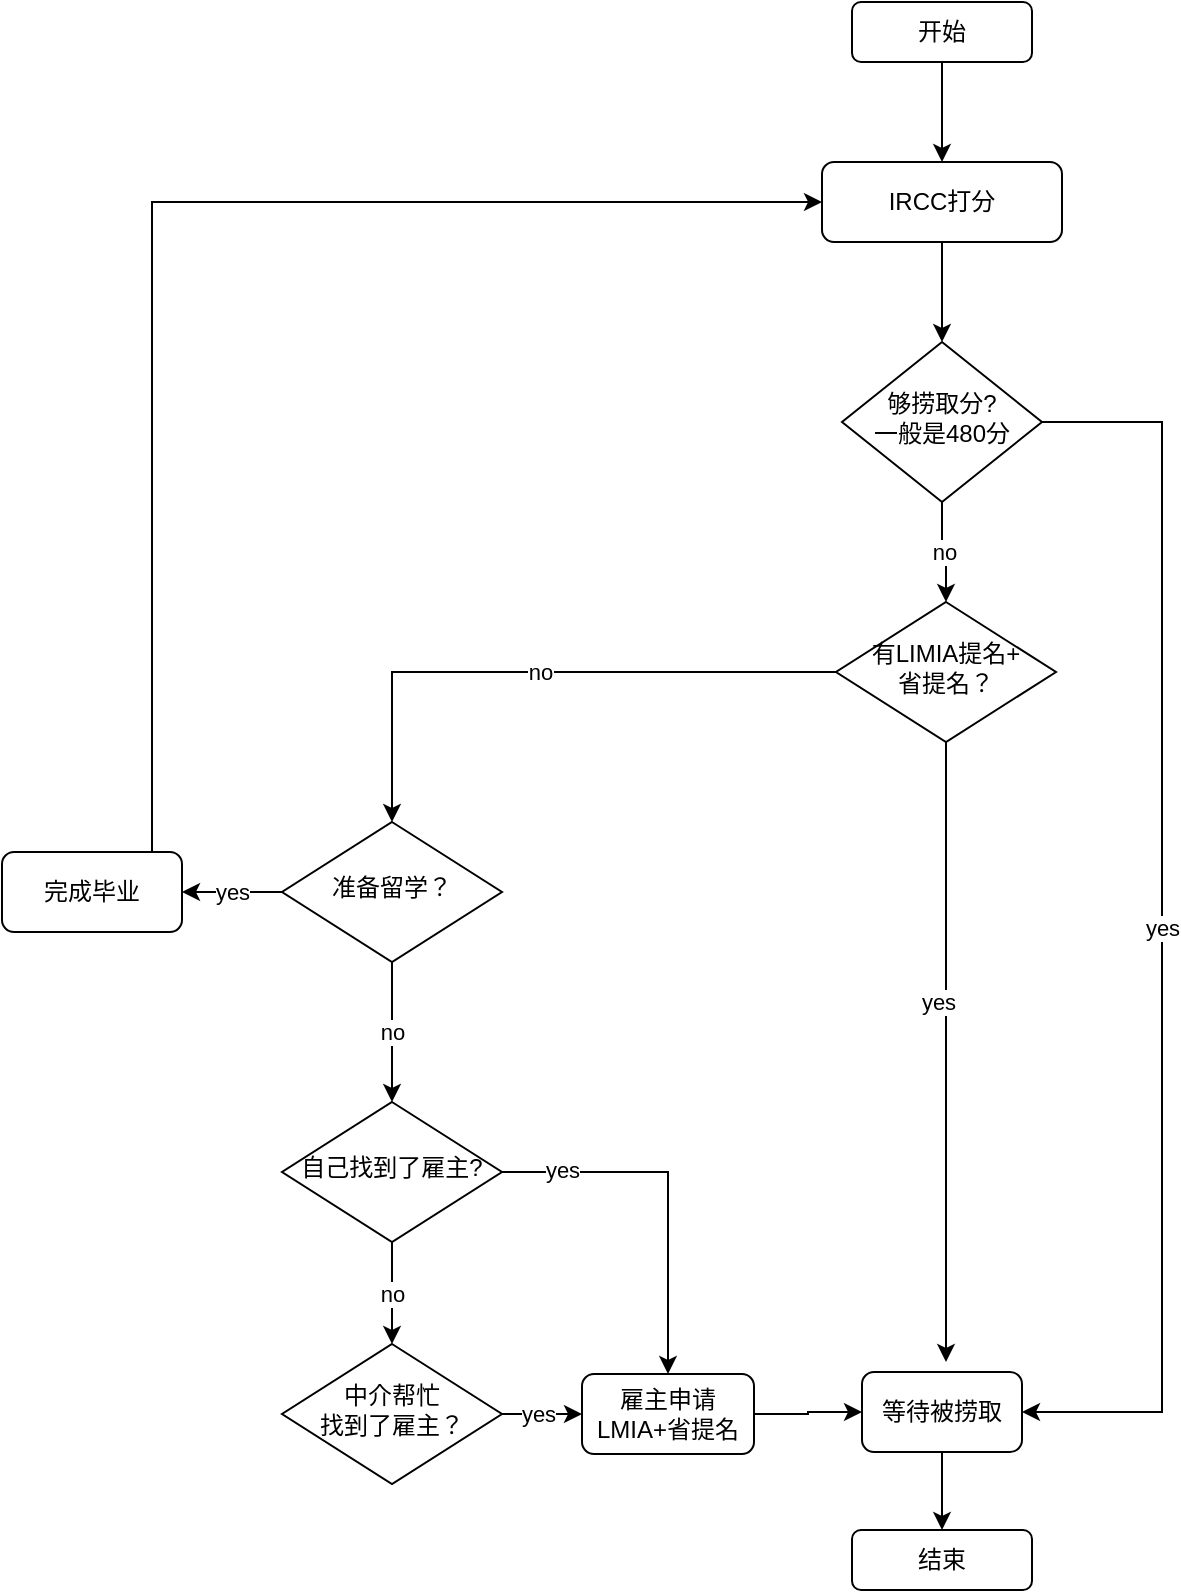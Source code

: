 <mxfile version="21.1.5" type="github">
  <diagram id="C5RBs43oDa-KdzZeNtuy" name="Page-1">
    <mxGraphModel dx="1050" dy="573" grid="1" gridSize="10" guides="1" tooltips="1" connect="1" arrows="1" fold="1" page="1" pageScale="1" pageWidth="827" pageHeight="1169" math="0" shadow="0">
      <root>
        <mxCell id="WIyWlLk6GJQsqaUBKTNV-0" />
        <mxCell id="WIyWlLk6GJQsqaUBKTNV-1" parent="WIyWlLk6GJQsqaUBKTNV-0" />
        <mxCell id="ZRIESNP7DEcbABpMBReL-3" style="edgeStyle=orthogonalEdgeStyle;rounded=0;orthogonalLoop=1;jettySize=auto;html=1;entryX=0.5;entryY=0;entryDx=0;entryDy=0;" edge="1" parent="WIyWlLk6GJQsqaUBKTNV-1" source="WIyWlLk6GJQsqaUBKTNV-3" target="WIyWlLk6GJQsqaUBKTNV-6">
          <mxGeometry relative="1" as="geometry" />
        </mxCell>
        <mxCell id="WIyWlLk6GJQsqaUBKTNV-3" value="IRCC打分" style="rounded=1;whiteSpace=wrap;html=1;fontSize=12;glass=0;strokeWidth=1;shadow=0;" parent="WIyWlLk6GJQsqaUBKTNV-1" vertex="1">
          <mxGeometry x="430" y="110" width="120" height="40" as="geometry" />
        </mxCell>
        <mxCell id="ZRIESNP7DEcbABpMBReL-1" value="yes" style="edgeStyle=orthogonalEdgeStyle;rounded=0;orthogonalLoop=1;jettySize=auto;html=1;entryX=1;entryY=0.5;entryDx=0;entryDy=0;" edge="1" parent="WIyWlLk6GJQsqaUBKTNV-1" source="WIyWlLk6GJQsqaUBKTNV-6" target="WIyWlLk6GJQsqaUBKTNV-7">
          <mxGeometry relative="1" as="geometry">
            <Array as="points">
              <mxPoint x="600" y="240" />
              <mxPoint x="600" y="735" />
            </Array>
          </mxGeometry>
        </mxCell>
        <mxCell id="ZRIESNP7DEcbABpMBReL-2" value="no" style="edgeStyle=orthogonalEdgeStyle;rounded=0;orthogonalLoop=1;jettySize=auto;html=1;entryX=0.5;entryY=0;entryDx=0;entryDy=0;" edge="1" parent="WIyWlLk6GJQsqaUBKTNV-1" source="WIyWlLk6GJQsqaUBKTNV-6" target="WIyWlLk6GJQsqaUBKTNV-10">
          <mxGeometry relative="1" as="geometry" />
        </mxCell>
        <mxCell id="WIyWlLk6GJQsqaUBKTNV-6" value="够捞取分?&lt;br&gt;一般是480分" style="rhombus;whiteSpace=wrap;html=1;shadow=0;fontFamily=Helvetica;fontSize=12;align=center;strokeWidth=1;spacing=6;spacingTop=-4;" parent="WIyWlLk6GJQsqaUBKTNV-1" vertex="1">
          <mxGeometry x="440" y="200" width="100" height="80" as="geometry" />
        </mxCell>
        <mxCell id="ZRIESNP7DEcbABpMBReL-40" style="edgeStyle=orthogonalEdgeStyle;rounded=0;orthogonalLoop=1;jettySize=auto;html=1;" edge="1" parent="WIyWlLk6GJQsqaUBKTNV-1" source="WIyWlLk6GJQsqaUBKTNV-7" target="ZRIESNP7DEcbABpMBReL-39">
          <mxGeometry relative="1" as="geometry" />
        </mxCell>
        <mxCell id="WIyWlLk6GJQsqaUBKTNV-7" value="等待被捞取" style="rounded=1;whiteSpace=wrap;html=1;fontSize=12;glass=0;strokeWidth=1;shadow=0;" parent="WIyWlLk6GJQsqaUBKTNV-1" vertex="1">
          <mxGeometry x="450" y="715" width="80" height="40" as="geometry" />
        </mxCell>
        <mxCell id="ZRIESNP7DEcbABpMBReL-4" value="no" style="edgeStyle=orthogonalEdgeStyle;rounded=0;orthogonalLoop=1;jettySize=auto;html=1;entryX=0.5;entryY=0;entryDx=0;entryDy=0;" edge="1" parent="WIyWlLk6GJQsqaUBKTNV-1" source="WIyWlLk6GJQsqaUBKTNV-10" target="ZRIESNP7DEcbABpMBReL-10">
          <mxGeometry relative="1" as="geometry">
            <mxPoint x="290" y="365" as="targetPoint" />
          </mxGeometry>
        </mxCell>
        <mxCell id="ZRIESNP7DEcbABpMBReL-26" style="edgeStyle=orthogonalEdgeStyle;rounded=0;orthogonalLoop=1;jettySize=auto;html=1;" edge="1" parent="WIyWlLk6GJQsqaUBKTNV-1" source="WIyWlLk6GJQsqaUBKTNV-10">
          <mxGeometry relative="1" as="geometry">
            <mxPoint x="492" y="710" as="targetPoint" />
          </mxGeometry>
        </mxCell>
        <mxCell id="ZRIESNP7DEcbABpMBReL-27" value="yes" style="edgeLabel;html=1;align=center;verticalAlign=middle;resizable=0;points=[];" vertex="1" connectable="0" parent="ZRIESNP7DEcbABpMBReL-26">
          <mxGeometry x="-0.164" y="-4" relative="1" as="geometry">
            <mxPoint as="offset" />
          </mxGeometry>
        </mxCell>
        <mxCell id="WIyWlLk6GJQsqaUBKTNV-10" value="有LIMIA提名+&lt;br&gt;省提名？" style="rhombus;whiteSpace=wrap;html=1;shadow=0;fontFamily=Helvetica;fontSize=12;align=center;strokeWidth=1;spacing=6;spacingTop=-4;" parent="WIyWlLk6GJQsqaUBKTNV-1" vertex="1">
          <mxGeometry x="437" y="330" width="110" height="70" as="geometry" />
        </mxCell>
        <mxCell id="ZRIESNP7DEcbABpMBReL-14" value="no" style="edgeStyle=orthogonalEdgeStyle;rounded=0;orthogonalLoop=1;jettySize=auto;html=1;entryX=0.5;entryY=0;entryDx=0;entryDy=0;" edge="1" parent="WIyWlLk6GJQsqaUBKTNV-1" source="ZRIESNP7DEcbABpMBReL-10" target="ZRIESNP7DEcbABpMBReL-11">
          <mxGeometry relative="1" as="geometry" />
        </mxCell>
        <mxCell id="ZRIESNP7DEcbABpMBReL-20" value="yes" style="edgeStyle=orthogonalEdgeStyle;rounded=0;orthogonalLoop=1;jettySize=auto;html=1;entryX=1;entryY=0.5;entryDx=0;entryDy=0;" edge="1" parent="WIyWlLk6GJQsqaUBKTNV-1" source="ZRIESNP7DEcbABpMBReL-10" target="ZRIESNP7DEcbABpMBReL-19">
          <mxGeometry relative="1" as="geometry" />
        </mxCell>
        <mxCell id="ZRIESNP7DEcbABpMBReL-10" value="准备留学？" style="rhombus;whiteSpace=wrap;html=1;shadow=0;fontFamily=Helvetica;fontSize=12;align=center;strokeWidth=1;spacing=6;spacingTop=-4;" vertex="1" parent="WIyWlLk6GJQsqaUBKTNV-1">
          <mxGeometry x="160" y="440" width="110" height="70" as="geometry" />
        </mxCell>
        <mxCell id="ZRIESNP7DEcbABpMBReL-15" value="no" style="edgeStyle=orthogonalEdgeStyle;rounded=0;orthogonalLoop=1;jettySize=auto;html=1;entryX=0.5;entryY=0;entryDx=0;entryDy=0;" edge="1" parent="WIyWlLk6GJQsqaUBKTNV-1" source="ZRIESNP7DEcbABpMBReL-11" target="ZRIESNP7DEcbABpMBReL-12">
          <mxGeometry relative="1" as="geometry" />
        </mxCell>
        <mxCell id="ZRIESNP7DEcbABpMBReL-31" style="edgeStyle=orthogonalEdgeStyle;rounded=0;orthogonalLoop=1;jettySize=auto;html=1;entryX=0.5;entryY=0;entryDx=0;entryDy=0;" edge="1" parent="WIyWlLk6GJQsqaUBKTNV-1" source="ZRIESNP7DEcbABpMBReL-11" target="ZRIESNP7DEcbABpMBReL-28">
          <mxGeometry relative="1" as="geometry" />
        </mxCell>
        <mxCell id="ZRIESNP7DEcbABpMBReL-33" value="yes" style="edgeLabel;html=1;align=center;verticalAlign=middle;resizable=0;points=[];" vertex="1" connectable="0" parent="ZRIESNP7DEcbABpMBReL-31">
          <mxGeometry x="-0.83" y="-3" relative="1" as="geometry">
            <mxPoint x="14" y="-4" as="offset" />
          </mxGeometry>
        </mxCell>
        <mxCell id="ZRIESNP7DEcbABpMBReL-11" value="自己找到了雇主?" style="rhombus;whiteSpace=wrap;html=1;shadow=0;fontFamily=Helvetica;fontSize=12;align=center;strokeWidth=1;spacing=6;spacingTop=-4;" vertex="1" parent="WIyWlLk6GJQsqaUBKTNV-1">
          <mxGeometry x="160" y="580" width="110" height="70" as="geometry" />
        </mxCell>
        <mxCell id="ZRIESNP7DEcbABpMBReL-32" value="yes" style="edgeStyle=orthogonalEdgeStyle;rounded=0;orthogonalLoop=1;jettySize=auto;html=1;" edge="1" parent="WIyWlLk6GJQsqaUBKTNV-1">
          <mxGeometry relative="1" as="geometry">
            <mxPoint x="265" y="736" as="sourcePoint" />
            <mxPoint x="310" y="736" as="targetPoint" />
          </mxGeometry>
        </mxCell>
        <mxCell id="ZRIESNP7DEcbABpMBReL-12" value="中介帮忙&lt;br&gt;找到了雇主？" style="rhombus;whiteSpace=wrap;html=1;shadow=0;fontFamily=Helvetica;fontSize=12;align=center;strokeWidth=1;spacing=6;spacingTop=-4;" vertex="1" parent="WIyWlLk6GJQsqaUBKTNV-1">
          <mxGeometry x="160" y="701" width="110" height="70" as="geometry" />
        </mxCell>
        <mxCell id="ZRIESNP7DEcbABpMBReL-22" style="edgeStyle=orthogonalEdgeStyle;rounded=0;orthogonalLoop=1;jettySize=auto;html=1;entryX=0;entryY=0.5;entryDx=0;entryDy=0;" edge="1" parent="WIyWlLk6GJQsqaUBKTNV-1" source="ZRIESNP7DEcbABpMBReL-19" target="WIyWlLk6GJQsqaUBKTNV-3">
          <mxGeometry relative="1" as="geometry">
            <mxPoint x="190" y="270.24" as="targetPoint" />
            <Array as="points">
              <mxPoint x="95" y="130" />
            </Array>
          </mxGeometry>
        </mxCell>
        <mxCell id="ZRIESNP7DEcbABpMBReL-19" value="完成毕业" style="rounded=1;whiteSpace=wrap;html=1;fontSize=12;glass=0;strokeWidth=1;shadow=0;" vertex="1" parent="WIyWlLk6GJQsqaUBKTNV-1">
          <mxGeometry x="20" y="455" width="90" height="40" as="geometry" />
        </mxCell>
        <mxCell id="ZRIESNP7DEcbABpMBReL-25" style="edgeStyle=orthogonalEdgeStyle;rounded=0;orthogonalLoop=1;jettySize=auto;html=1;entryX=0.5;entryY=0;entryDx=0;entryDy=0;" edge="1" parent="WIyWlLk6GJQsqaUBKTNV-1" source="ZRIESNP7DEcbABpMBReL-24" target="WIyWlLk6GJQsqaUBKTNV-3">
          <mxGeometry relative="1" as="geometry" />
        </mxCell>
        <mxCell id="ZRIESNP7DEcbABpMBReL-24" value="开始" style="rounded=1;whiteSpace=wrap;html=1;" vertex="1" parent="WIyWlLk6GJQsqaUBKTNV-1">
          <mxGeometry x="445" y="30" width="90" height="30" as="geometry" />
        </mxCell>
        <mxCell id="ZRIESNP7DEcbABpMBReL-38" style="edgeStyle=orthogonalEdgeStyle;rounded=0;orthogonalLoop=1;jettySize=auto;html=1;entryX=0;entryY=0.5;entryDx=0;entryDy=0;" edge="1" parent="WIyWlLk6GJQsqaUBKTNV-1" source="ZRIESNP7DEcbABpMBReL-28" target="WIyWlLk6GJQsqaUBKTNV-7">
          <mxGeometry relative="1" as="geometry">
            <mxPoint x="440" y="736" as="targetPoint" />
            <Array as="points">
              <mxPoint x="423" y="736" />
              <mxPoint x="423" y="735" />
            </Array>
          </mxGeometry>
        </mxCell>
        <mxCell id="ZRIESNP7DEcbABpMBReL-28" value="雇主申请&lt;br&gt;LMIA+省提名" style="rounded=1;whiteSpace=wrap;html=1;fontSize=12;glass=0;strokeWidth=1;shadow=0;" vertex="1" parent="WIyWlLk6GJQsqaUBKTNV-1">
          <mxGeometry x="310" y="716" width="86" height="40" as="geometry" />
        </mxCell>
        <mxCell id="ZRIESNP7DEcbABpMBReL-39" value="结束" style="rounded=1;whiteSpace=wrap;html=1;" vertex="1" parent="WIyWlLk6GJQsqaUBKTNV-1">
          <mxGeometry x="445" y="794" width="90" height="30" as="geometry" />
        </mxCell>
      </root>
    </mxGraphModel>
  </diagram>
</mxfile>

